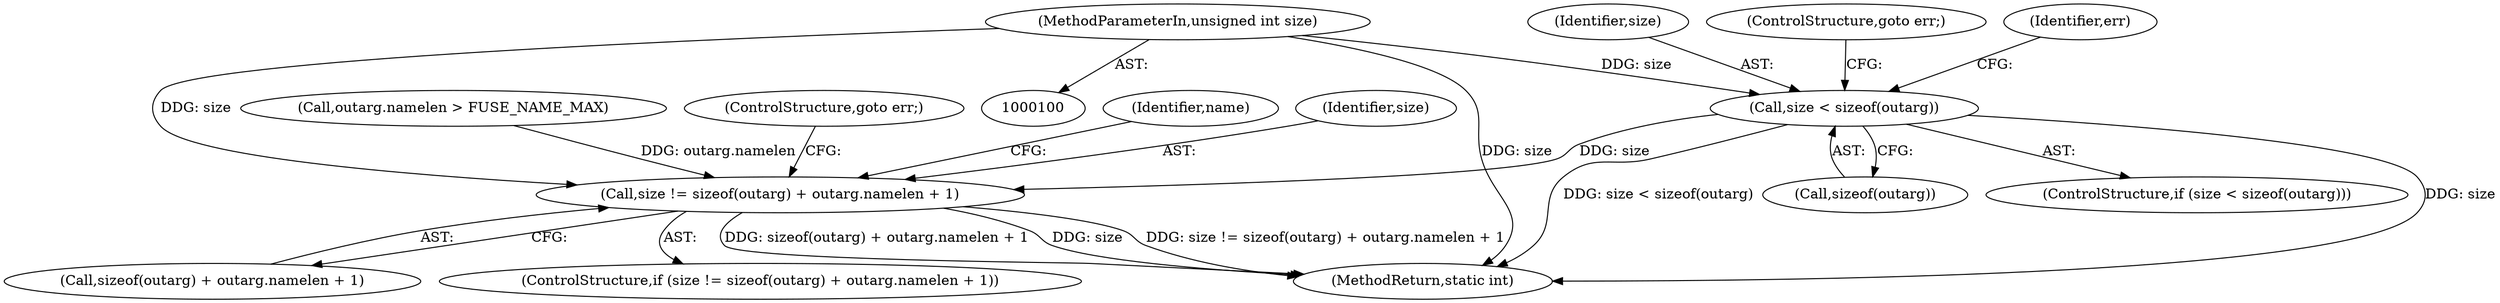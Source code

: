 digraph "0_linux_c2183d1e9b3f313dd8ba2b1b0197c8d9fb86a7ae@API" {
"1000129" [label="(Call,size < sizeof(outarg))"];
"1000102" [label="(MethodParameterIn,unsigned int size)"];
"1000161" [label="(Call,size != sizeof(outarg) + outarg.namelen + 1)"];
"1000131" [label="(Call,sizeof(outarg))"];
"1000130" [label="(Identifier,size)"];
"1000257" [label="(MethodReturn,static int)"];
"1000150" [label="(Call,outarg.namelen > FUSE_NAME_MAX)"];
"1000171" [label="(ControlStructure,goto err;)"];
"1000128" [label="(ControlStructure,if (size < sizeof(outarg)))"];
"1000174" [label="(Identifier,name)"];
"1000160" [label="(ControlStructure,if (size != sizeof(outarg) + outarg.namelen + 1))"];
"1000162" [label="(Identifier,size)"];
"1000133" [label="(ControlStructure,goto err;)"];
"1000102" [label="(MethodParameterIn,unsigned int size)"];
"1000161" [label="(Call,size != sizeof(outarg) + outarg.namelen + 1)"];
"1000135" [label="(Identifier,err)"];
"1000163" [label="(Call,sizeof(outarg) + outarg.namelen + 1)"];
"1000129" [label="(Call,size < sizeof(outarg))"];
"1000129" -> "1000128"  [label="AST: "];
"1000129" -> "1000131"  [label="CFG: "];
"1000130" -> "1000129"  [label="AST: "];
"1000131" -> "1000129"  [label="AST: "];
"1000133" -> "1000129"  [label="CFG: "];
"1000135" -> "1000129"  [label="CFG: "];
"1000129" -> "1000257"  [label="DDG: size"];
"1000129" -> "1000257"  [label="DDG: size < sizeof(outarg)"];
"1000102" -> "1000129"  [label="DDG: size"];
"1000129" -> "1000161"  [label="DDG: size"];
"1000102" -> "1000100"  [label="AST: "];
"1000102" -> "1000257"  [label="DDG: size"];
"1000102" -> "1000161"  [label="DDG: size"];
"1000161" -> "1000160"  [label="AST: "];
"1000161" -> "1000163"  [label="CFG: "];
"1000162" -> "1000161"  [label="AST: "];
"1000163" -> "1000161"  [label="AST: "];
"1000171" -> "1000161"  [label="CFG: "];
"1000174" -> "1000161"  [label="CFG: "];
"1000161" -> "1000257"  [label="DDG: sizeof(outarg) + outarg.namelen + 1"];
"1000161" -> "1000257"  [label="DDG: size"];
"1000161" -> "1000257"  [label="DDG: size != sizeof(outarg) + outarg.namelen + 1"];
"1000150" -> "1000161"  [label="DDG: outarg.namelen"];
}
